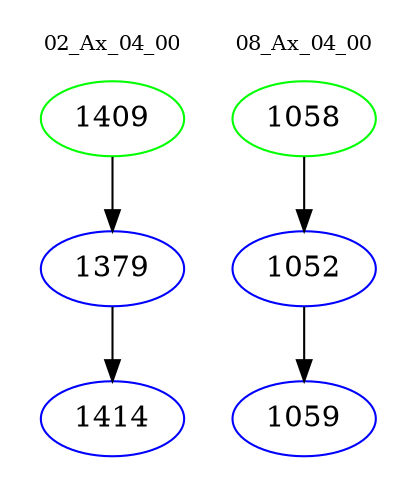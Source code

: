 digraph{
subgraph cluster_0 {
color = white
label = "02_Ax_04_00";
fontsize=10;
T0_1409 [label="1409", color="green"]
T0_1409 -> T0_1379 [color="black"]
T0_1379 [label="1379", color="blue"]
T0_1379 -> T0_1414 [color="black"]
T0_1414 [label="1414", color="blue"]
}
subgraph cluster_1 {
color = white
label = "08_Ax_04_00";
fontsize=10;
T1_1058 [label="1058", color="green"]
T1_1058 -> T1_1052 [color="black"]
T1_1052 [label="1052", color="blue"]
T1_1052 -> T1_1059 [color="black"]
T1_1059 [label="1059", color="blue"]
}
}
